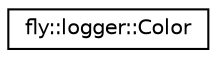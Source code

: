 digraph "Graphical Class Hierarchy"
{
 // LATEX_PDF_SIZE
  edge [fontname="Helvetica",fontsize="10",labelfontname="Helvetica",labelfontsize="10"];
  node [fontname="Helvetica",fontsize="10",shape=record];
  rankdir="LR";
  Node0 [label="fly::logger::Color",height=0.2,width=0.4,color="black", fillcolor="white", style="filled",URL="$structfly_1_1logger_1_1_color.html",tooltip=" "];
}
